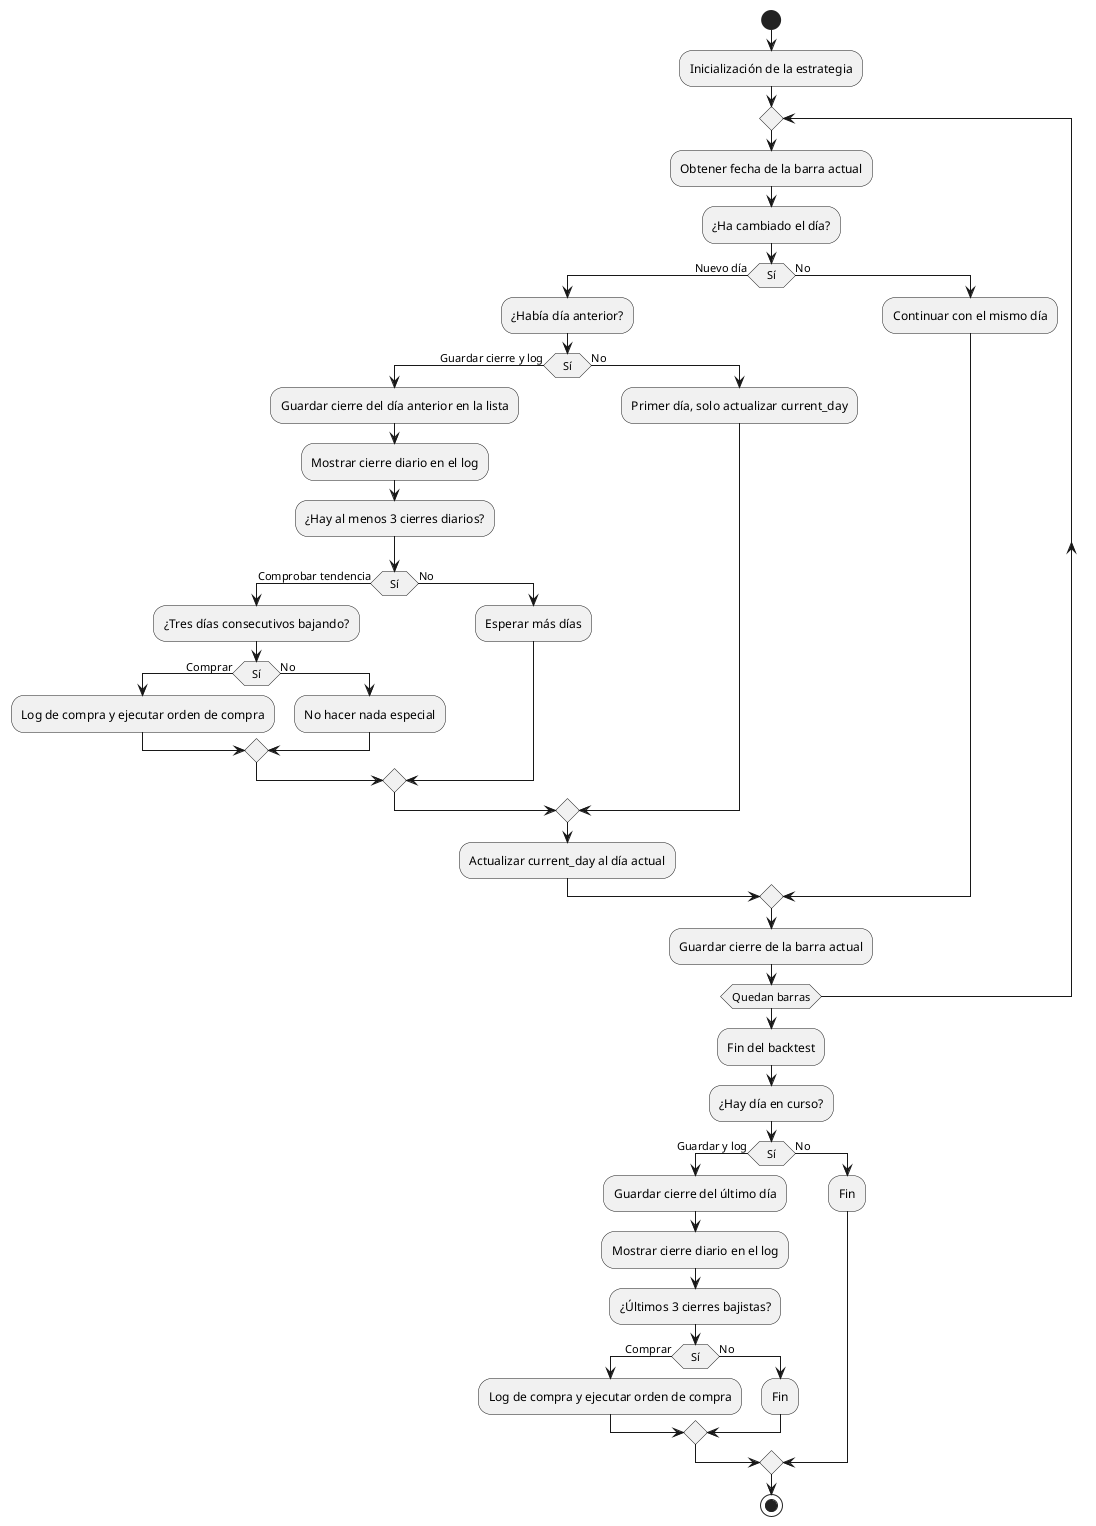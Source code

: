 @startuml
start
:Inicialización de la estrategia;
repeat
    :Obtener fecha de la barra actual;
    :¿Ha cambiado el día?;
    if (Sí) then (Nuevo día)
        :¿Había día anterior?;
        if (Sí) then (Guardar cierre y log)
            :Guardar cierre del día anterior en la lista;
            :Mostrar cierre diario en el log;
            :¿Hay al menos 3 cierres diarios?;
            if (Sí) then (Comprobar tendencia)
                :¿Tres días consecutivos bajando?;
                if (Sí) then (Comprar)
                    :Log de compra y ejecutar orden de compra;
                else (No)
                    :No hacer nada especial;
                endif
            else (No)
                :Esperar más días;
            endif
        else (No)
            :Primer día, solo actualizar current_day;
        endif
        :Actualizar current_day al día actual;
    else (No)
        :Continuar con el mismo día;
    endif
    :Guardar cierre de la barra actual;
repeat while (Quedan barras)
:Fin del backtest;
:¿Hay día en curso?;
if (Sí) then (Guardar y log)
    :Guardar cierre del último día;
    :Mostrar cierre diario en el log;
    :¿Últimos 3 cierres bajistas?;
    if (Sí) then (Comprar)
        :Log de compra y ejecutar orden de compra;
    else (No)
        :Fin;
    endif
else (No)
    :Fin;
endif
stop
@enduml
